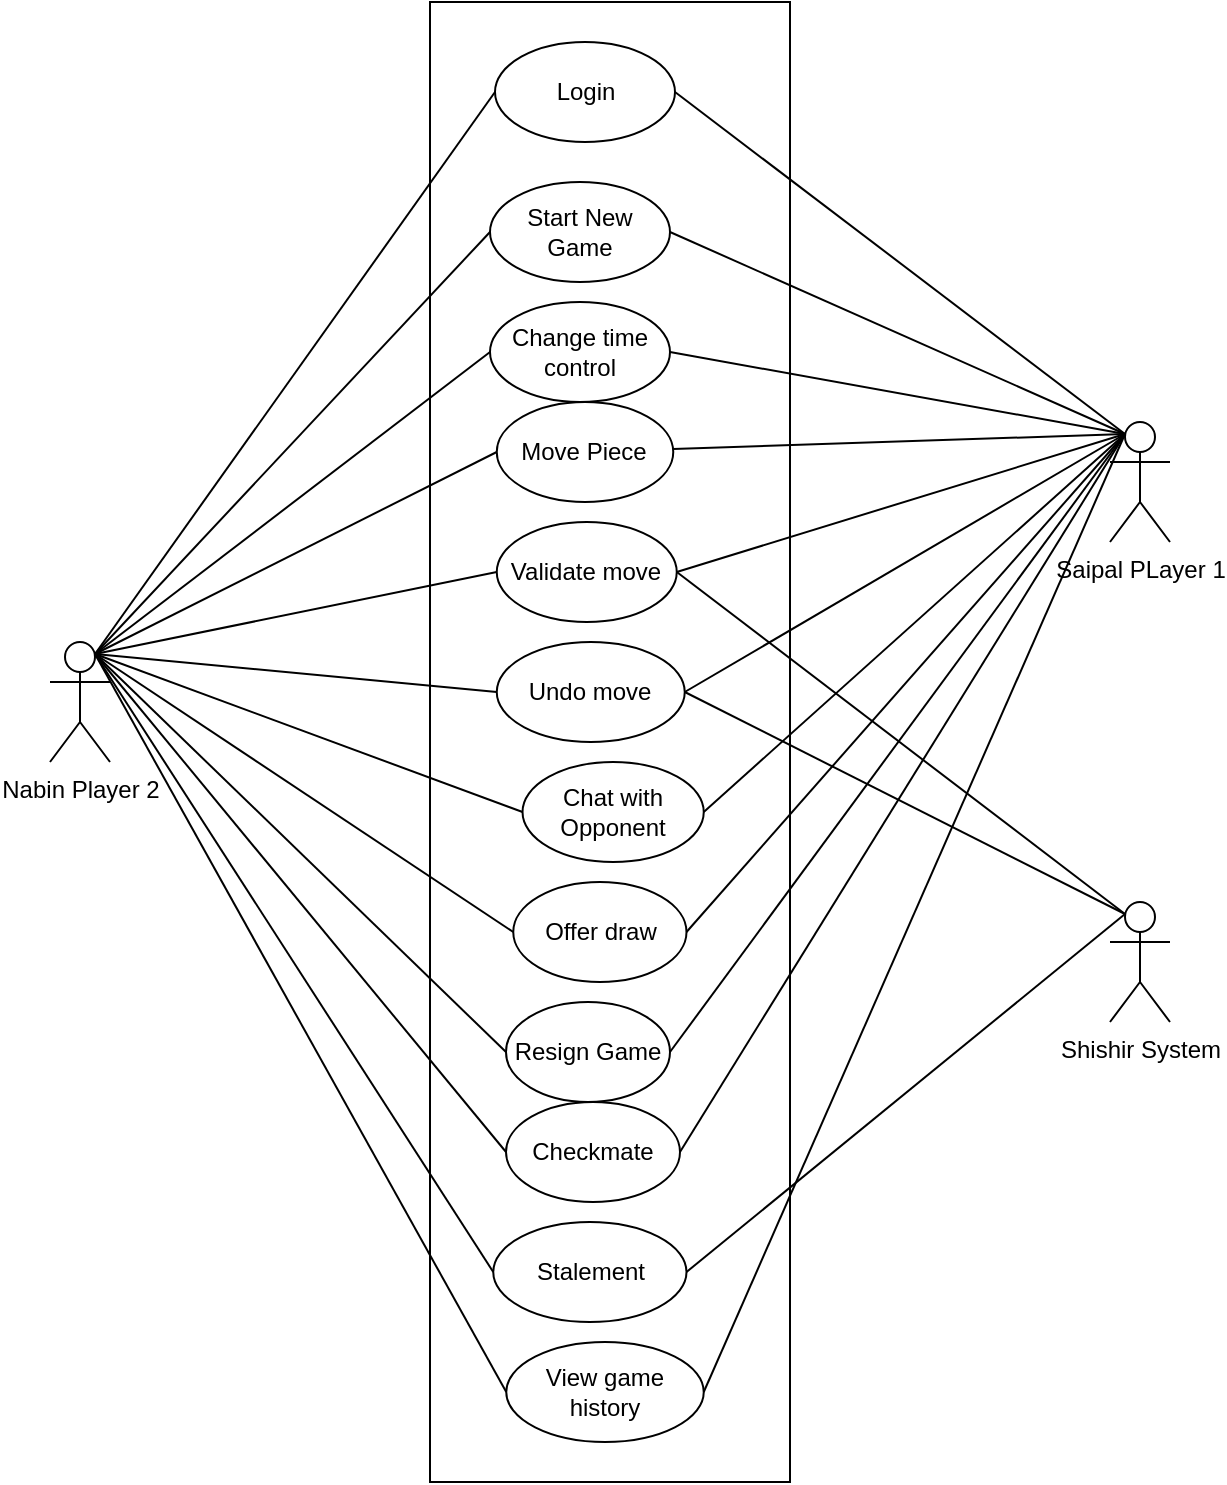 <mxfile version="21.6.8" type="device">
  <diagram name="Page-1" id="CX_Uda37UeZR0E-RZ2_V">
    <mxGraphModel dx="1963" dy="932" grid="1" gridSize="10" guides="1" tooltips="1" connect="1" arrows="1" fold="1" page="1" pageScale="1" pageWidth="850" pageHeight="1100" math="0" shadow="0">
      <root>
        <mxCell id="0" />
        <mxCell id="1" parent="0" />
        <mxCell id="m5VJEe8GJjDSH5tYIE-W-1" value="Nabin Player 2" style="shape=umlActor;verticalLabelPosition=bottom;verticalAlign=top;html=1;outlineConnect=0;" parent="1" vertex="1">
          <mxGeometry x="100" y="360" width="30" height="60" as="geometry" />
        </mxCell>
        <mxCell id="m5VJEe8GJjDSH5tYIE-W-2" value="Saipal PLayer 1" style="shape=umlActor;verticalLabelPosition=bottom;verticalAlign=top;html=1;outlineConnect=0;" parent="1" vertex="1">
          <mxGeometry x="630" y="250" width="30" height="60" as="geometry" />
        </mxCell>
        <mxCell id="m5VJEe8GJjDSH5tYIE-W-3" value="" style="rounded=0;whiteSpace=wrap;html=1;" parent="1" vertex="1">
          <mxGeometry x="290" y="40" width="180" height="740" as="geometry" />
        </mxCell>
        <mxCell id="m5VJEe8GJjDSH5tYIE-W-4" value="Offer draw" style="ellipse;whiteSpace=wrap;html=1;" parent="1" vertex="1">
          <mxGeometry x="331.63" y="480" width="86.62" height="50" as="geometry" />
        </mxCell>
        <mxCell id="m5VJEe8GJjDSH5tYIE-W-5" value="Stalement" style="ellipse;whiteSpace=wrap;html=1;" parent="1" vertex="1">
          <mxGeometry x="321.63" y="650" width="96.62" height="50" as="geometry" />
        </mxCell>
        <mxCell id="m5VJEe8GJjDSH5tYIE-W-7" value="Undo move" style="ellipse;whiteSpace=wrap;html=1;" parent="1" vertex="1">
          <mxGeometry x="323.38" y="360" width="94" height="50" as="geometry" />
        </mxCell>
        <mxCell id="m5VJEe8GJjDSH5tYIE-W-8" value="Chat with Opponent" style="ellipse;whiteSpace=wrap;html=1;" parent="1" vertex="1">
          <mxGeometry x="336.26" y="420" width="90.62" height="50" as="geometry" />
        </mxCell>
        <mxCell id="m5VJEe8GJjDSH5tYIE-W-9" value="View game history" style="ellipse;whiteSpace=wrap;html=1;" parent="1" vertex="1">
          <mxGeometry x="328.13" y="710" width="98.75" height="50" as="geometry" />
        </mxCell>
        <mxCell id="m5VJEe8GJjDSH5tYIE-W-10" value="Resign Game" style="ellipse;whiteSpace=wrap;html=1;" parent="1" vertex="1">
          <mxGeometry x="328" y="540" width="82" height="50" as="geometry" />
        </mxCell>
        <mxCell id="m5VJEe8GJjDSH5tYIE-W-11" value="Change time control" style="ellipse;whiteSpace=wrap;html=1;" parent="1" vertex="1">
          <mxGeometry x="320" y="190" width="90" height="50" as="geometry" />
        </mxCell>
        <mxCell id="m5VJEe8GJjDSH5tYIE-W-12" value="Start New Game" style="ellipse;whiteSpace=wrap;html=1;" parent="1" vertex="1">
          <mxGeometry x="320" y="130" width="90" height="50" as="geometry" />
        </mxCell>
        <mxCell id="m5VJEe8GJjDSH5tYIE-W-13" value="Login" style="ellipse;whiteSpace=wrap;html=1;" parent="1" vertex="1">
          <mxGeometry x="322.5" y="60" width="90" height="50" as="geometry" />
        </mxCell>
        <mxCell id="m5VJEe8GJjDSH5tYIE-W-14" value="Move Piece" style="ellipse;whiteSpace=wrap;html=1;" parent="1" vertex="1">
          <mxGeometry x="323.38" y="240" width="88.25" height="50" as="geometry" />
        </mxCell>
        <mxCell id="m5VJEe8GJjDSH5tYIE-W-15" value="Validate move" style="ellipse;whiteSpace=wrap;html=1;" parent="1" vertex="1">
          <mxGeometry x="323.38" y="300" width="90" height="50" as="geometry" />
        </mxCell>
        <mxCell id="m5VJEe8GJjDSH5tYIE-W-16" value="Checkmate" style="ellipse;whiteSpace=wrap;html=1;" parent="1" vertex="1">
          <mxGeometry x="328" y="590" width="87" height="50" as="geometry" />
        </mxCell>
        <mxCell id="m5VJEe8GJjDSH5tYIE-W-17" value="Shishir System" style="shape=umlActor;verticalLabelPosition=bottom;verticalAlign=top;html=1;outlineConnect=0;" parent="1" vertex="1">
          <mxGeometry x="630" y="490" width="30" height="60" as="geometry" />
        </mxCell>
        <mxCell id="XVGFbS9gKwp8OgDPFGbf-1" value="" style="endArrow=none;html=1;rounded=0;exitX=1;exitY=0.5;exitDx=0;exitDy=0;entryX=0.25;entryY=0.1;entryDx=0;entryDy=0;entryPerimeter=0;" edge="1" parent="1" source="m5VJEe8GJjDSH5tYIE-W-13" target="m5VJEe8GJjDSH5tYIE-W-2">
          <mxGeometry width="50" height="50" relative="1" as="geometry">
            <mxPoint x="570" y="130" as="sourcePoint" />
            <mxPoint x="620" y="80" as="targetPoint" />
          </mxGeometry>
        </mxCell>
        <mxCell id="XVGFbS9gKwp8OgDPFGbf-2" value="" style="endArrow=none;html=1;rounded=0;exitX=0.75;exitY=0.1;exitDx=0;exitDy=0;exitPerimeter=0;entryX=0;entryY=0.5;entryDx=0;entryDy=0;" edge="1" parent="1" source="m5VJEe8GJjDSH5tYIE-W-1" target="m5VJEe8GJjDSH5tYIE-W-13">
          <mxGeometry width="50" height="50" relative="1" as="geometry">
            <mxPoint x="-50" y="340" as="sourcePoint" />
            <mxPoint y="290" as="targetPoint" />
          </mxGeometry>
        </mxCell>
        <mxCell id="XVGFbS9gKwp8OgDPFGbf-4" value="" style="endArrow=none;html=1;rounded=0;exitX=0.75;exitY=0.1;exitDx=0;exitDy=0;exitPerimeter=0;entryX=0;entryY=0.5;entryDx=0;entryDy=0;" edge="1" parent="1" source="m5VJEe8GJjDSH5tYIE-W-1" target="m5VJEe8GJjDSH5tYIE-W-12">
          <mxGeometry width="50" height="50" relative="1" as="geometry">
            <mxPoint x="-60" y="390" as="sourcePoint" />
            <mxPoint x="-10" y="340" as="targetPoint" />
          </mxGeometry>
        </mxCell>
        <mxCell id="XVGFbS9gKwp8OgDPFGbf-5" value="" style="endArrow=none;html=1;rounded=0;entryX=0.25;entryY=0.1;entryDx=0;entryDy=0;entryPerimeter=0;exitX=1;exitY=0.5;exitDx=0;exitDy=0;" edge="1" parent="1" source="m5VJEe8GJjDSH5tYIE-W-12" target="m5VJEe8GJjDSH5tYIE-W-2">
          <mxGeometry width="50" height="50" relative="1" as="geometry">
            <mxPoint x="490" y="280" as="sourcePoint" />
            <mxPoint x="540" y="230" as="targetPoint" />
          </mxGeometry>
        </mxCell>
        <mxCell id="XVGFbS9gKwp8OgDPFGbf-6" value="" style="endArrow=none;html=1;rounded=0;entryX=0.25;entryY=0.1;entryDx=0;entryDy=0;entryPerimeter=0;" edge="1" parent="1" source="m5VJEe8GJjDSH5tYIE-W-14" target="m5VJEe8GJjDSH5tYIE-W-2">
          <mxGeometry width="50" height="50" relative="1" as="geometry">
            <mxPoint x="-60" y="360" as="sourcePoint" />
            <mxPoint x="-10" y="310" as="targetPoint" />
          </mxGeometry>
        </mxCell>
        <mxCell id="XVGFbS9gKwp8OgDPFGbf-7" value="" style="endArrow=none;html=1;rounded=0;entryX=0.25;entryY=0.1;entryDx=0;entryDy=0;entryPerimeter=0;exitX=1;exitY=0.5;exitDx=0;exitDy=0;" edge="1" parent="1" source="m5VJEe8GJjDSH5tYIE-W-11" target="m5VJEe8GJjDSH5tYIE-W-2">
          <mxGeometry width="50" height="50" relative="1" as="geometry">
            <mxPoint x="-50" y="500" as="sourcePoint" />
            <mxPoint y="450" as="targetPoint" />
          </mxGeometry>
        </mxCell>
        <mxCell id="XVGFbS9gKwp8OgDPFGbf-8" value="" style="endArrow=none;html=1;rounded=0;exitX=1;exitY=0.5;exitDx=0;exitDy=0;entryX=0.25;entryY=0.1;entryDx=0;entryDy=0;entryPerimeter=0;" edge="1" parent="1" source="m5VJEe8GJjDSH5tYIE-W-15" target="m5VJEe8GJjDSH5tYIE-W-17">
          <mxGeometry width="50" height="50" relative="1" as="geometry">
            <mxPoint y="570" as="sourcePoint" />
            <mxPoint x="620" y="490" as="targetPoint" />
          </mxGeometry>
        </mxCell>
        <mxCell id="XVGFbS9gKwp8OgDPFGbf-9" value="" style="endArrow=none;html=1;rounded=0;entryX=0;entryY=0.5;entryDx=0;entryDy=0;exitX=0.75;exitY=0.1;exitDx=0;exitDy=0;exitPerimeter=0;" edge="1" parent="1" source="m5VJEe8GJjDSH5tYIE-W-1" target="m5VJEe8GJjDSH5tYIE-W-15">
          <mxGeometry width="50" height="50" relative="1" as="geometry">
            <mxPoint x="120" y="590" as="sourcePoint" />
            <mxPoint x="170" y="540" as="targetPoint" />
          </mxGeometry>
        </mxCell>
        <mxCell id="XVGFbS9gKwp8OgDPFGbf-10" value="" style="endArrow=none;html=1;rounded=0;entryX=0;entryY=0.5;entryDx=0;entryDy=0;exitX=0.75;exitY=0.1;exitDx=0;exitDy=0;exitPerimeter=0;" edge="1" parent="1" source="m5VJEe8GJjDSH5tYIE-W-1" target="m5VJEe8GJjDSH5tYIE-W-11">
          <mxGeometry width="50" height="50" relative="1" as="geometry">
            <mxPoint x="-10" y="420" as="sourcePoint" />
            <mxPoint x="40" y="370" as="targetPoint" />
          </mxGeometry>
        </mxCell>
        <mxCell id="XVGFbS9gKwp8OgDPFGbf-11" value="" style="endArrow=none;html=1;rounded=0;entryX=0;entryY=0.5;entryDx=0;entryDy=0;exitX=0.75;exitY=0.1;exitDx=0;exitDy=0;exitPerimeter=0;" edge="1" parent="1" source="m5VJEe8GJjDSH5tYIE-W-1" target="m5VJEe8GJjDSH5tYIE-W-14">
          <mxGeometry width="50" height="50" relative="1" as="geometry">
            <mxPoint x="40" y="500" as="sourcePoint" />
            <mxPoint x="130" y="480" as="targetPoint" />
          </mxGeometry>
        </mxCell>
        <mxCell id="XVGFbS9gKwp8OgDPFGbf-12" value="" style="endArrow=none;html=1;rounded=0;entryX=0.25;entryY=0.1;entryDx=0;entryDy=0;entryPerimeter=0;exitX=1;exitY=0.5;exitDx=0;exitDy=0;" edge="1" parent="1" source="m5VJEe8GJjDSH5tYIE-W-15" target="m5VJEe8GJjDSH5tYIE-W-2">
          <mxGeometry width="50" height="50" relative="1" as="geometry">
            <mxPoint x="30" y="570" as="sourcePoint" />
            <mxPoint x="80" y="520" as="targetPoint" />
          </mxGeometry>
        </mxCell>
        <mxCell id="XVGFbS9gKwp8OgDPFGbf-13" value="" style="endArrow=none;html=1;rounded=0;entryX=0;entryY=0.5;entryDx=0;entryDy=0;exitX=0.75;exitY=0.1;exitDx=0;exitDy=0;exitPerimeter=0;" edge="1" parent="1" source="m5VJEe8GJjDSH5tYIE-W-1" target="m5VJEe8GJjDSH5tYIE-W-7">
          <mxGeometry width="50" height="50" relative="1" as="geometry">
            <mxPoint x="120" y="370" as="sourcePoint" />
            <mxPoint x="30" y="530" as="targetPoint" />
          </mxGeometry>
        </mxCell>
        <mxCell id="XVGFbS9gKwp8OgDPFGbf-14" value="" style="endArrow=none;html=1;rounded=0;entryX=0;entryY=0.5;entryDx=0;entryDy=0;exitX=0.75;exitY=0.1;exitDx=0;exitDy=0;exitPerimeter=0;" edge="1" parent="1" source="m5VJEe8GJjDSH5tYIE-W-1" target="m5VJEe8GJjDSH5tYIE-W-8">
          <mxGeometry width="50" height="50" relative="1" as="geometry">
            <mxPoint x="110" y="530" as="sourcePoint" />
            <mxPoint x="130" y="500" as="targetPoint" />
          </mxGeometry>
        </mxCell>
        <mxCell id="XVGFbS9gKwp8OgDPFGbf-17" value="" style="endArrow=none;html=1;rounded=0;entryX=0;entryY=0.5;entryDx=0;entryDy=0;exitX=0.75;exitY=0.1;exitDx=0;exitDy=0;exitPerimeter=0;" edge="1" parent="1" source="m5VJEe8GJjDSH5tYIE-W-1" target="m5VJEe8GJjDSH5tYIE-W-4">
          <mxGeometry width="50" height="50" relative="1" as="geometry">
            <mxPoint x="80" y="550" as="sourcePoint" />
            <mxPoint x="130" y="500" as="targetPoint" />
          </mxGeometry>
        </mxCell>
        <mxCell id="XVGFbS9gKwp8OgDPFGbf-18" value="" style="endArrow=none;html=1;rounded=0;entryX=0;entryY=0.5;entryDx=0;entryDy=0;exitX=0.75;exitY=0.1;exitDx=0;exitDy=0;exitPerimeter=0;" edge="1" parent="1" source="m5VJEe8GJjDSH5tYIE-W-1" target="m5VJEe8GJjDSH5tYIE-W-10">
          <mxGeometry width="50" height="50" relative="1" as="geometry">
            <mxPoint x="130" y="590" as="sourcePoint" />
            <mxPoint x="180" y="540" as="targetPoint" />
          </mxGeometry>
        </mxCell>
        <mxCell id="XVGFbS9gKwp8OgDPFGbf-19" value="" style="endArrow=none;html=1;rounded=0;entryX=0;entryY=0.5;entryDx=0;entryDy=0;exitX=0.75;exitY=0.1;exitDx=0;exitDy=0;exitPerimeter=0;" edge="1" parent="1" source="m5VJEe8GJjDSH5tYIE-W-1" target="m5VJEe8GJjDSH5tYIE-W-16">
          <mxGeometry width="50" height="50" relative="1" as="geometry">
            <mxPoint x="130" y="600" as="sourcePoint" />
            <mxPoint x="180" y="550" as="targetPoint" />
          </mxGeometry>
        </mxCell>
        <mxCell id="XVGFbS9gKwp8OgDPFGbf-20" value="" style="endArrow=none;html=1;rounded=0;entryX=0;entryY=0.5;entryDx=0;entryDy=0;exitX=0.75;exitY=0.1;exitDx=0;exitDy=0;exitPerimeter=0;" edge="1" parent="1" source="m5VJEe8GJjDSH5tYIE-W-1" target="m5VJEe8GJjDSH5tYIE-W-5">
          <mxGeometry width="50" height="50" relative="1" as="geometry">
            <mxPoint x="90" y="580" as="sourcePoint" />
            <mxPoint x="140" y="530" as="targetPoint" />
          </mxGeometry>
        </mxCell>
        <mxCell id="XVGFbS9gKwp8OgDPFGbf-21" value="" style="endArrow=none;html=1;rounded=0;entryX=0;entryY=0.5;entryDx=0;entryDy=0;exitX=0.75;exitY=0.1;exitDx=0;exitDy=0;exitPerimeter=0;" edge="1" parent="1" source="m5VJEe8GJjDSH5tYIE-W-1" target="m5VJEe8GJjDSH5tYIE-W-9">
          <mxGeometry width="50" height="50" relative="1" as="geometry">
            <mxPoint x="60" y="580" as="sourcePoint" />
            <mxPoint x="110" y="530" as="targetPoint" />
          </mxGeometry>
        </mxCell>
        <mxCell id="XVGFbS9gKwp8OgDPFGbf-22" value="" style="endArrow=none;html=1;rounded=0;exitX=1;exitY=0.5;exitDx=0;exitDy=0;entryX=0.25;entryY=0.1;entryDx=0;entryDy=0;entryPerimeter=0;" edge="1" parent="1" source="m5VJEe8GJjDSH5tYIE-W-7" target="m5VJEe8GJjDSH5tYIE-W-2">
          <mxGeometry width="50" height="50" relative="1" as="geometry">
            <mxPoint x="680" y="430" as="sourcePoint" />
            <mxPoint x="630" y="260" as="targetPoint" />
          </mxGeometry>
        </mxCell>
        <mxCell id="XVGFbS9gKwp8OgDPFGbf-24" value="" style="endArrow=none;html=1;rounded=0;exitX=1;exitY=0.5;exitDx=0;exitDy=0;entryX=0.25;entryY=0.1;entryDx=0;entryDy=0;entryPerimeter=0;" edge="1" parent="1" source="m5VJEe8GJjDSH5tYIE-W-7" target="m5VJEe8GJjDSH5tYIE-W-17">
          <mxGeometry width="50" height="50" relative="1" as="geometry">
            <mxPoint x="580" y="440" as="sourcePoint" />
            <mxPoint x="630" y="390" as="targetPoint" />
          </mxGeometry>
        </mxCell>
        <mxCell id="XVGFbS9gKwp8OgDPFGbf-25" value="" style="endArrow=none;html=1;rounded=0;entryX=0.25;entryY=0.1;entryDx=0;entryDy=0;entryPerimeter=0;exitX=1;exitY=0.5;exitDx=0;exitDy=0;" edge="1" parent="1" source="m5VJEe8GJjDSH5tYIE-W-8" target="m5VJEe8GJjDSH5tYIE-W-2">
          <mxGeometry width="50" height="50" relative="1" as="geometry">
            <mxPoint x="490" y="400" as="sourcePoint" />
            <mxPoint x="540" y="350" as="targetPoint" />
          </mxGeometry>
        </mxCell>
        <mxCell id="XVGFbS9gKwp8OgDPFGbf-26" value="" style="endArrow=none;html=1;rounded=0;exitX=1;exitY=0.5;exitDx=0;exitDy=0;entryX=0.25;entryY=0.1;entryDx=0;entryDy=0;entryPerimeter=0;" edge="1" parent="1" source="m5VJEe8GJjDSH5tYIE-W-4" target="m5VJEe8GJjDSH5tYIE-W-2">
          <mxGeometry width="50" height="50" relative="1" as="geometry">
            <mxPoint x="440" y="480" as="sourcePoint" />
            <mxPoint x="490" y="430" as="targetPoint" />
          </mxGeometry>
        </mxCell>
        <mxCell id="XVGFbS9gKwp8OgDPFGbf-27" value="" style="endArrow=none;html=1;rounded=0;exitX=1;exitY=0.5;exitDx=0;exitDy=0;entryX=0.25;entryY=0.1;entryDx=0;entryDy=0;entryPerimeter=0;" edge="1" parent="1" source="m5VJEe8GJjDSH5tYIE-W-10" target="m5VJEe8GJjDSH5tYIE-W-2">
          <mxGeometry width="50" height="50" relative="1" as="geometry">
            <mxPoint x="440" y="540" as="sourcePoint" />
            <mxPoint x="580" y="340" as="targetPoint" />
          </mxGeometry>
        </mxCell>
        <mxCell id="XVGFbS9gKwp8OgDPFGbf-28" value="" style="endArrow=none;html=1;rounded=0;exitX=1;exitY=0.5;exitDx=0;exitDy=0;entryX=0.25;entryY=0.1;entryDx=0;entryDy=0;entryPerimeter=0;" edge="1" parent="1" source="m5VJEe8GJjDSH5tYIE-W-16" target="m5VJEe8GJjDSH5tYIE-W-2">
          <mxGeometry width="50" height="50" relative="1" as="geometry">
            <mxPoint x="430" y="610" as="sourcePoint" />
            <mxPoint x="480" y="560" as="targetPoint" />
          </mxGeometry>
        </mxCell>
        <mxCell id="XVGFbS9gKwp8OgDPFGbf-29" value="" style="endArrow=none;html=1;rounded=0;exitX=1;exitY=0.5;exitDx=0;exitDy=0;entryX=0.25;entryY=0.1;entryDx=0;entryDy=0;entryPerimeter=0;" edge="1" parent="1" source="m5VJEe8GJjDSH5tYIE-W-9" target="m5VJEe8GJjDSH5tYIE-W-2">
          <mxGeometry width="50" height="50" relative="1" as="geometry">
            <mxPoint x="490" y="680" as="sourcePoint" />
            <mxPoint x="540" y="630" as="targetPoint" />
          </mxGeometry>
        </mxCell>
        <mxCell id="XVGFbS9gKwp8OgDPFGbf-30" value="" style="endArrow=none;html=1;rounded=0;exitX=1;exitY=0.5;exitDx=0;exitDy=0;entryX=0.25;entryY=0.1;entryDx=0;entryDy=0;entryPerimeter=0;" edge="1" parent="1" source="m5VJEe8GJjDSH5tYIE-W-5" target="m5VJEe8GJjDSH5tYIE-W-17">
          <mxGeometry width="50" height="50" relative="1" as="geometry">
            <mxPoint x="510" y="650" as="sourcePoint" />
            <mxPoint x="630" y="490" as="targetPoint" />
          </mxGeometry>
        </mxCell>
      </root>
    </mxGraphModel>
  </diagram>
</mxfile>
